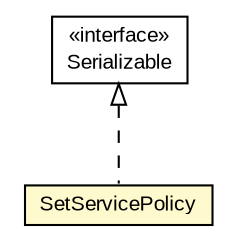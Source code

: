 #!/usr/local/bin/dot
#
# Class diagram 
# Generated by UMLGraph version R5_6-24-gf6e263 (http://www.umlgraph.org/)
#

digraph G {
	edge [fontname="arial",fontsize=10,labelfontname="arial",labelfontsize=10];
	node [fontname="arial",fontsize=10,shape=plaintext];
	nodesep=0.25;
	ranksep=0.5;
	// org.miloss.fgsms.services.interfaces.policyconfiguration.SetServicePolicy
	c1124767 [label=<<table title="org.miloss.fgsms.services.interfaces.policyconfiguration.SetServicePolicy" border="0" cellborder="1" cellspacing="0" cellpadding="2" port="p" bgcolor="lemonChiffon" href="./SetServicePolicy.html">
		<tr><td><table border="0" cellspacing="0" cellpadding="1">
<tr><td align="center" balign="center"> SetServicePolicy </td></tr>
		</table></td></tr>
		</table>>, URL="./SetServicePolicy.html", fontname="arial", fontcolor="black", fontsize=10.0];
	//org.miloss.fgsms.services.interfaces.policyconfiguration.SetServicePolicy implements java.io.Serializable
	c1125496:p -> c1124767:p [dir=back,arrowtail=empty,style=dashed];
	// java.io.Serializable
	c1125496 [label=<<table title="java.io.Serializable" border="0" cellborder="1" cellspacing="0" cellpadding="2" port="p" href="http://java.sun.com/j2se/1.4.2/docs/api/java/io/Serializable.html">
		<tr><td><table border="0" cellspacing="0" cellpadding="1">
<tr><td align="center" balign="center"> &#171;interface&#187; </td></tr>
<tr><td align="center" balign="center"> Serializable </td></tr>
		</table></td></tr>
		</table>>, URL="http://java.sun.com/j2se/1.4.2/docs/api/java/io/Serializable.html", fontname="arial", fontcolor="black", fontsize=10.0];
}

